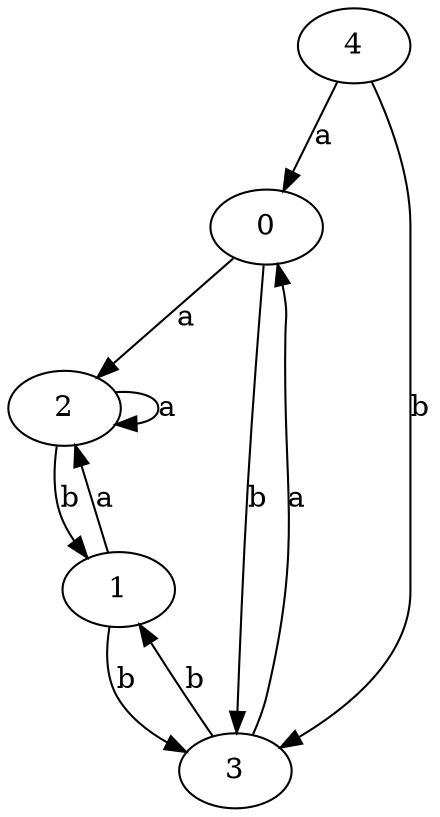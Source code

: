digraph {
 ranksep=0.5;
 d2tdocpreamble = "\usetikzlibrary{automata}";
 d2tfigpreamble = "\tikzstyle{every state}= [ draw=blue!50,very thick,fill=blue!20]  \tikzstyle{auto}= [fill=white]";
 node [style="state"];
 edge [lblstyle="auto",topath="bend right", len=4  ]
  "0" [label="0",];
  "1" [label="1",style = "state, accepting"];
  "2" [label="2",style = "state, initial"];
  "3" [label="3",];
  "4" [label="4",];
  "0" -> "2" [label="a"];
  "0" -> "3" [label="b"];
  "1" -> "2" [label="a"];
  "1" -> "3" [label="b"];
  "2" -> "1" [label="b"];
  "2" -> "2" [label="a",topath="loop above"];
  "3" -> "0" [label="a"];
  "3" -> "1" [label="b"];
  "4" -> "0" [label="a"];
  "4" -> "3" [label="b"];
}